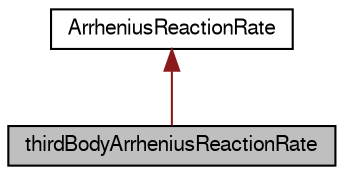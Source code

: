 digraph "thirdBodyArrheniusReactionRate"
{
  bgcolor="transparent";
  edge [fontname="FreeSans",fontsize="10",labelfontname="FreeSans",labelfontsize="10"];
  node [fontname="FreeSans",fontsize="10",shape=record];
  Node2 [label="thirdBodyArrheniusReactionRate",height=0.2,width=0.4,color="black", fillcolor="grey75", style="filled", fontcolor="black"];
  Node3 -> Node2 [dir="back",color="firebrick4",fontsize="10",style="solid",fontname="FreeSans"];
  Node3 [label="ArrheniusReactionRate",height=0.2,width=0.4,color="black",URL="$a30270.html",tooltip="Arrhenius reaction rate given by: "];
}
